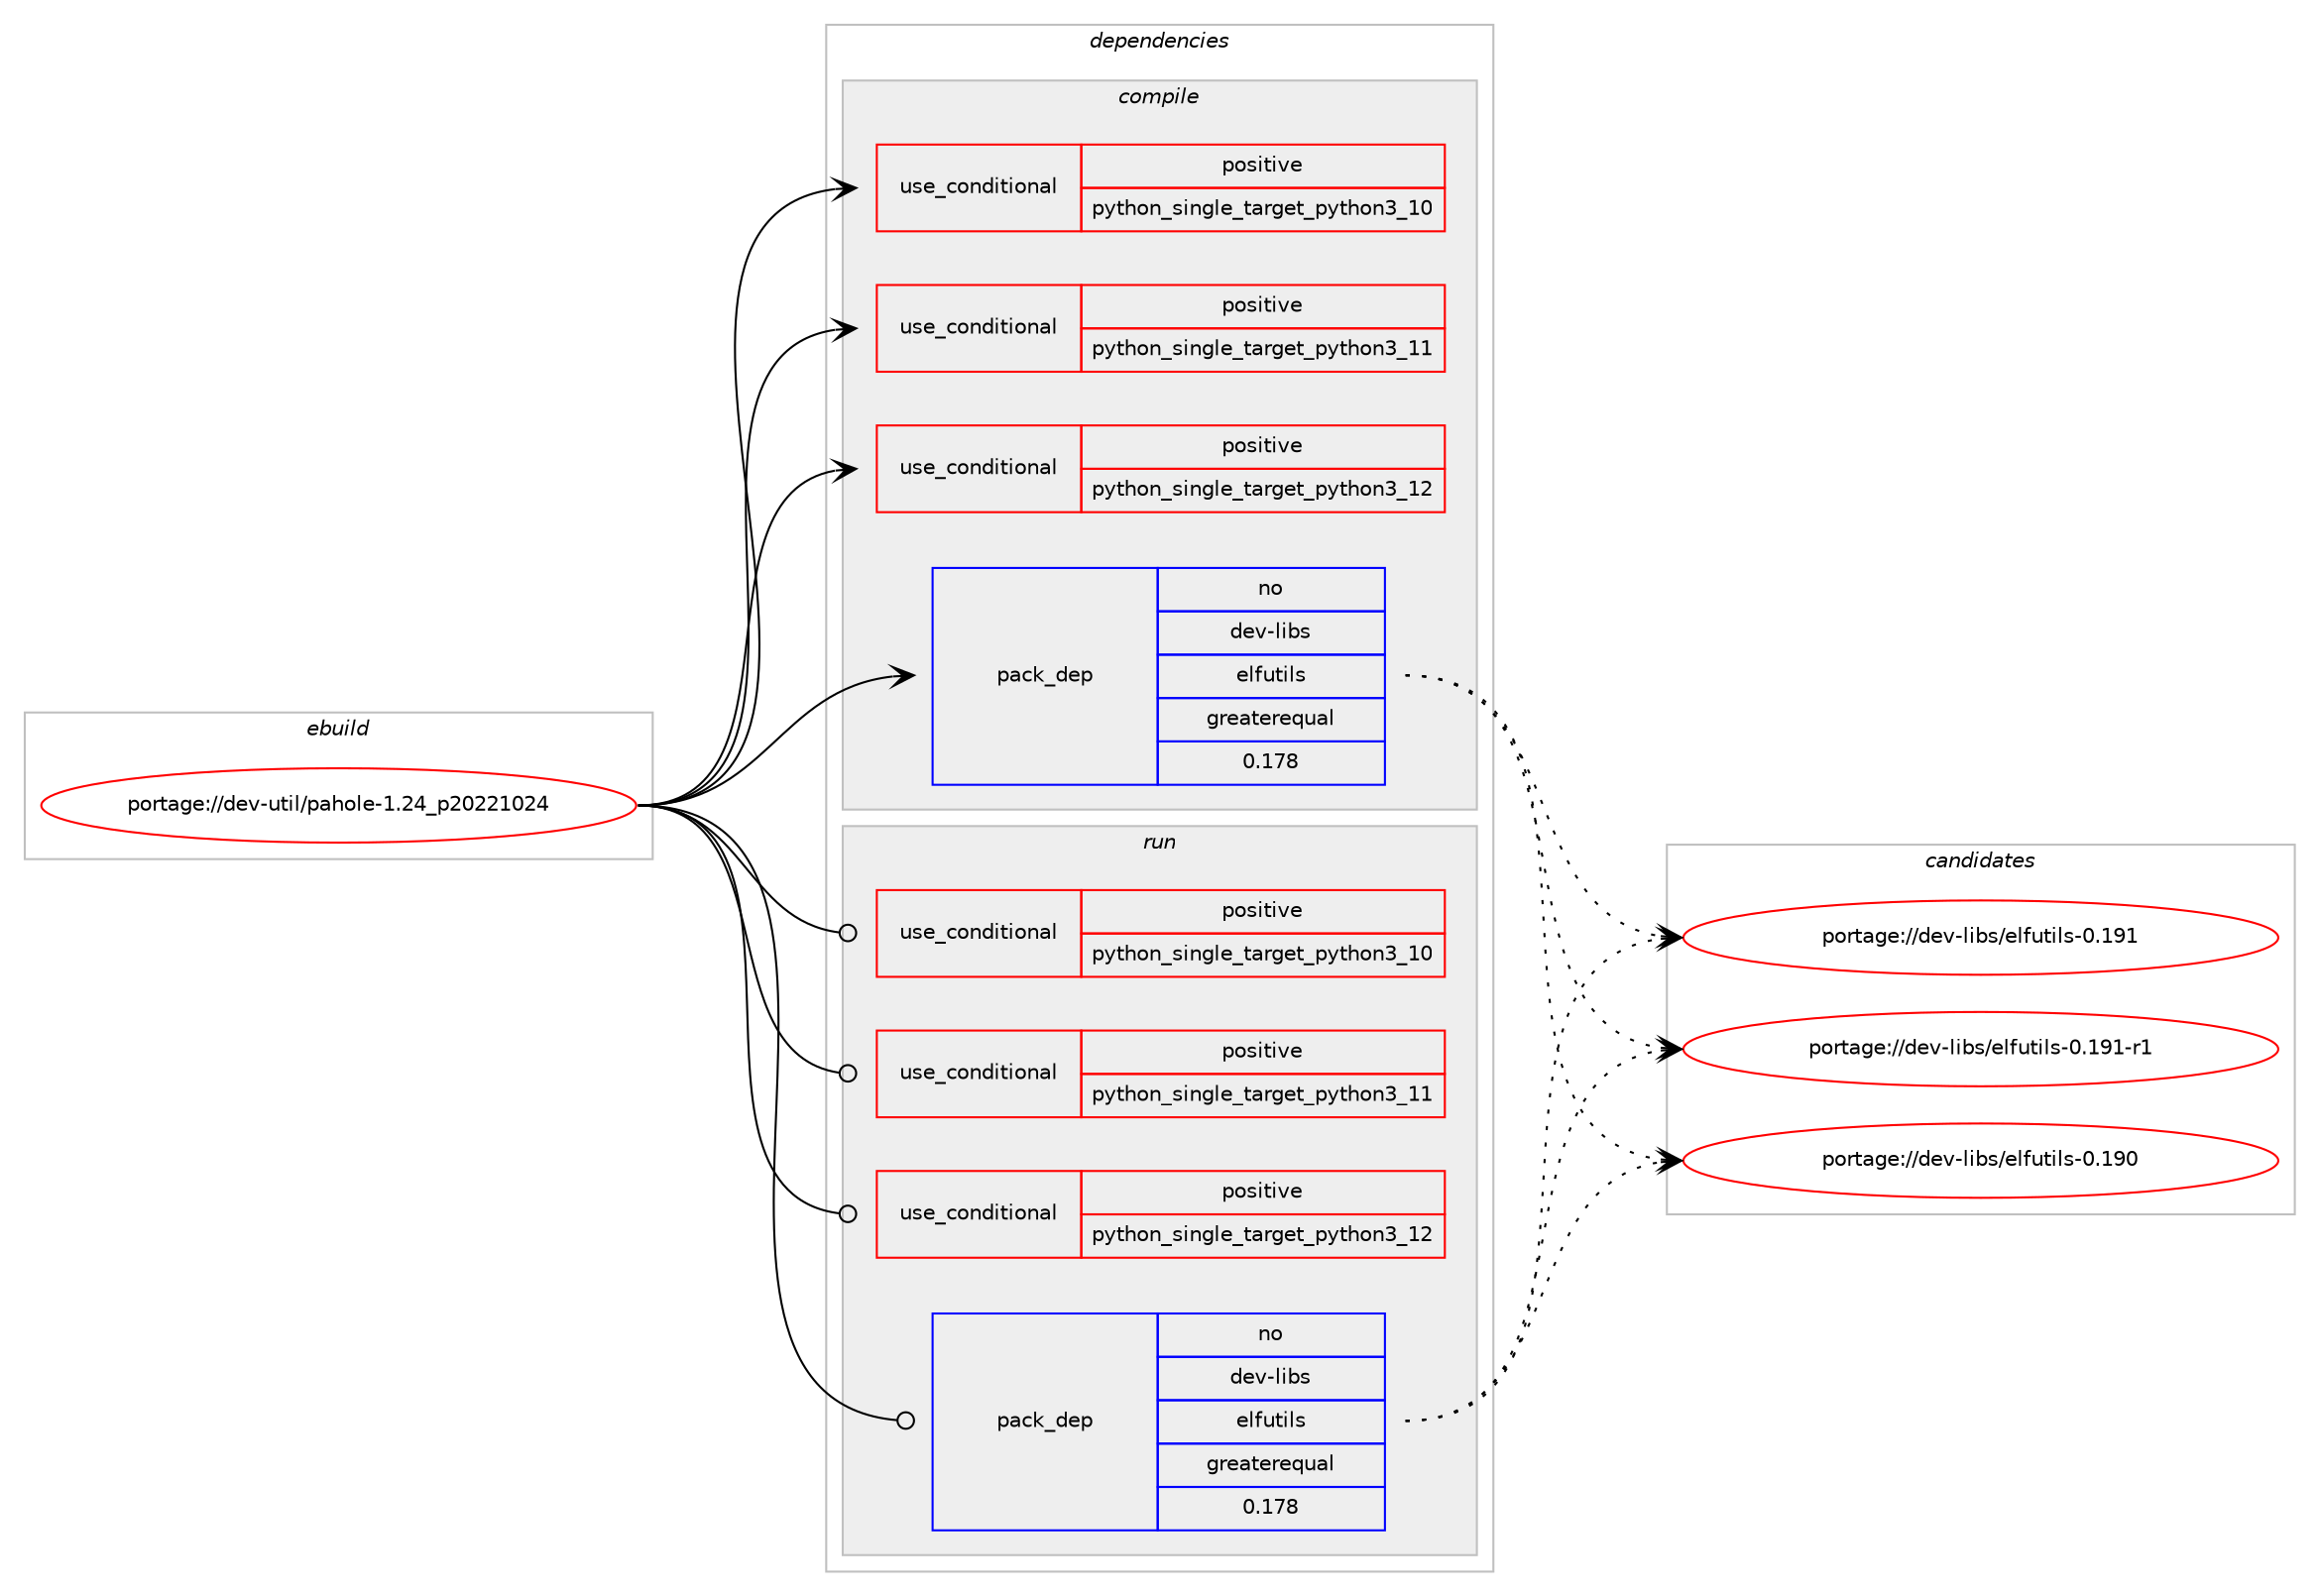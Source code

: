 digraph prolog {

# *************
# Graph options
# *************

newrank=true;
concentrate=true;
compound=true;
graph [rankdir=LR,fontname=Helvetica,fontsize=10,ranksep=1.5];#, ranksep=2.5, nodesep=0.2];
edge  [arrowhead=vee];
node  [fontname=Helvetica,fontsize=10];

# **********
# The ebuild
# **********

subgraph cluster_leftcol {
color=gray;
rank=same;
label=<<i>ebuild</i>>;
id [label="portage://dev-util/pahole-1.24_p20221024", color=red, width=4, href="../dev-util/pahole-1.24_p20221024.svg"];
}

# ****************
# The dependencies
# ****************

subgraph cluster_midcol {
color=gray;
label=<<i>dependencies</i>>;
subgraph cluster_compile {
fillcolor="#eeeeee";
style=filled;
label=<<i>compile</i>>;
subgraph cond59828 {
dependency111335 [label=<<TABLE BORDER="0" CELLBORDER="1" CELLSPACING="0" CELLPADDING="4"><TR><TD ROWSPAN="3" CELLPADDING="10">use_conditional</TD></TR><TR><TD>positive</TD></TR><TR><TD>python_single_target_python3_10</TD></TR></TABLE>>, shape=none, color=red];
# *** BEGIN UNKNOWN DEPENDENCY TYPE (TODO) ***
# dependency111335 -> package_dependency(portage://dev-util/pahole-1.24_p20221024,install,no,dev-lang,python,none,[,,],[slot(3.10)],[])
# *** END UNKNOWN DEPENDENCY TYPE (TODO) ***

}
id:e -> dependency111335:w [weight=20,style="solid",arrowhead="vee"];
subgraph cond59829 {
dependency111336 [label=<<TABLE BORDER="0" CELLBORDER="1" CELLSPACING="0" CELLPADDING="4"><TR><TD ROWSPAN="3" CELLPADDING="10">use_conditional</TD></TR><TR><TD>positive</TD></TR><TR><TD>python_single_target_python3_11</TD></TR></TABLE>>, shape=none, color=red];
# *** BEGIN UNKNOWN DEPENDENCY TYPE (TODO) ***
# dependency111336 -> package_dependency(portage://dev-util/pahole-1.24_p20221024,install,no,dev-lang,python,none,[,,],[slot(3.11)],[])
# *** END UNKNOWN DEPENDENCY TYPE (TODO) ***

}
id:e -> dependency111336:w [weight=20,style="solid",arrowhead="vee"];
subgraph cond59830 {
dependency111337 [label=<<TABLE BORDER="0" CELLBORDER="1" CELLSPACING="0" CELLPADDING="4"><TR><TD ROWSPAN="3" CELLPADDING="10">use_conditional</TD></TR><TR><TD>positive</TD></TR><TR><TD>python_single_target_python3_12</TD></TR></TABLE>>, shape=none, color=red];
# *** BEGIN UNKNOWN DEPENDENCY TYPE (TODO) ***
# dependency111337 -> package_dependency(portage://dev-util/pahole-1.24_p20221024,install,no,dev-lang,python,none,[,,],[slot(3.12)],[])
# *** END UNKNOWN DEPENDENCY TYPE (TODO) ***

}
id:e -> dependency111337:w [weight=20,style="solid",arrowhead="vee"];
subgraph pack50086 {
dependency111338 [label=<<TABLE BORDER="0" CELLBORDER="1" CELLSPACING="0" CELLPADDING="4" WIDTH="220"><TR><TD ROWSPAN="6" CELLPADDING="30">pack_dep</TD></TR><TR><TD WIDTH="110">no</TD></TR><TR><TD>dev-libs</TD></TR><TR><TD>elfutils</TD></TR><TR><TD>greaterequal</TD></TR><TR><TD>0.178</TD></TR></TABLE>>, shape=none, color=blue];
}
id:e -> dependency111338:w [weight=20,style="solid",arrowhead="vee"];
# *** BEGIN UNKNOWN DEPENDENCY TYPE (TODO) ***
# id -> package_dependency(portage://dev-util/pahole-1.24_p20221024,install,no,sys-libs,zlib,none,[,,],[],[])
# *** END UNKNOWN DEPENDENCY TYPE (TODO) ***

}
subgraph cluster_compileandrun {
fillcolor="#eeeeee";
style=filled;
label=<<i>compile and run</i>>;
}
subgraph cluster_run {
fillcolor="#eeeeee";
style=filled;
label=<<i>run</i>>;
subgraph cond59831 {
dependency111339 [label=<<TABLE BORDER="0" CELLBORDER="1" CELLSPACING="0" CELLPADDING="4"><TR><TD ROWSPAN="3" CELLPADDING="10">use_conditional</TD></TR><TR><TD>positive</TD></TR><TR><TD>python_single_target_python3_10</TD></TR></TABLE>>, shape=none, color=red];
# *** BEGIN UNKNOWN DEPENDENCY TYPE (TODO) ***
# dependency111339 -> package_dependency(portage://dev-util/pahole-1.24_p20221024,run,no,dev-lang,python,none,[,,],[slot(3.10)],[])
# *** END UNKNOWN DEPENDENCY TYPE (TODO) ***

}
id:e -> dependency111339:w [weight=20,style="solid",arrowhead="odot"];
subgraph cond59832 {
dependency111340 [label=<<TABLE BORDER="0" CELLBORDER="1" CELLSPACING="0" CELLPADDING="4"><TR><TD ROWSPAN="3" CELLPADDING="10">use_conditional</TD></TR><TR><TD>positive</TD></TR><TR><TD>python_single_target_python3_11</TD></TR></TABLE>>, shape=none, color=red];
# *** BEGIN UNKNOWN DEPENDENCY TYPE (TODO) ***
# dependency111340 -> package_dependency(portage://dev-util/pahole-1.24_p20221024,run,no,dev-lang,python,none,[,,],[slot(3.11)],[])
# *** END UNKNOWN DEPENDENCY TYPE (TODO) ***

}
id:e -> dependency111340:w [weight=20,style="solid",arrowhead="odot"];
subgraph cond59833 {
dependency111341 [label=<<TABLE BORDER="0" CELLBORDER="1" CELLSPACING="0" CELLPADDING="4"><TR><TD ROWSPAN="3" CELLPADDING="10">use_conditional</TD></TR><TR><TD>positive</TD></TR><TR><TD>python_single_target_python3_12</TD></TR></TABLE>>, shape=none, color=red];
# *** BEGIN UNKNOWN DEPENDENCY TYPE (TODO) ***
# dependency111341 -> package_dependency(portage://dev-util/pahole-1.24_p20221024,run,no,dev-lang,python,none,[,,],[slot(3.12)],[])
# *** END UNKNOWN DEPENDENCY TYPE (TODO) ***

}
id:e -> dependency111341:w [weight=20,style="solid",arrowhead="odot"];
subgraph pack50087 {
dependency111342 [label=<<TABLE BORDER="0" CELLBORDER="1" CELLSPACING="0" CELLPADDING="4" WIDTH="220"><TR><TD ROWSPAN="6" CELLPADDING="30">pack_dep</TD></TR><TR><TD WIDTH="110">no</TD></TR><TR><TD>dev-libs</TD></TR><TR><TD>elfutils</TD></TR><TR><TD>greaterequal</TD></TR><TR><TD>0.178</TD></TR></TABLE>>, shape=none, color=blue];
}
id:e -> dependency111342:w [weight=20,style="solid",arrowhead="odot"];
# *** BEGIN UNKNOWN DEPENDENCY TYPE (TODO) ***
# id -> package_dependency(portage://dev-util/pahole-1.24_p20221024,run,no,sys-libs,zlib,none,[,,],[],[])
# *** END UNKNOWN DEPENDENCY TYPE (TODO) ***

}
}

# **************
# The candidates
# **************

subgraph cluster_choices {
rank=same;
color=gray;
label=<<i>candidates</i>>;

subgraph choice50086 {
color=black;
nodesep=1;
choice100101118451081059811547101108102117116105108115454846495748 [label="portage://dev-libs/elfutils-0.190", color=red, width=4,href="../dev-libs/elfutils-0.190.svg"];
choice100101118451081059811547101108102117116105108115454846495749 [label="portage://dev-libs/elfutils-0.191", color=red, width=4,href="../dev-libs/elfutils-0.191.svg"];
choice1001011184510810598115471011081021171161051081154548464957494511449 [label="portage://dev-libs/elfutils-0.191-r1", color=red, width=4,href="../dev-libs/elfutils-0.191-r1.svg"];
dependency111338:e -> choice100101118451081059811547101108102117116105108115454846495748:w [style=dotted,weight="100"];
dependency111338:e -> choice100101118451081059811547101108102117116105108115454846495749:w [style=dotted,weight="100"];
dependency111338:e -> choice1001011184510810598115471011081021171161051081154548464957494511449:w [style=dotted,weight="100"];
}
subgraph choice50087 {
color=black;
nodesep=1;
choice100101118451081059811547101108102117116105108115454846495748 [label="portage://dev-libs/elfutils-0.190", color=red, width=4,href="../dev-libs/elfutils-0.190.svg"];
choice100101118451081059811547101108102117116105108115454846495749 [label="portage://dev-libs/elfutils-0.191", color=red, width=4,href="../dev-libs/elfutils-0.191.svg"];
choice1001011184510810598115471011081021171161051081154548464957494511449 [label="portage://dev-libs/elfutils-0.191-r1", color=red, width=4,href="../dev-libs/elfutils-0.191-r1.svg"];
dependency111342:e -> choice100101118451081059811547101108102117116105108115454846495748:w [style=dotted,weight="100"];
dependency111342:e -> choice100101118451081059811547101108102117116105108115454846495749:w [style=dotted,weight="100"];
dependency111342:e -> choice1001011184510810598115471011081021171161051081154548464957494511449:w [style=dotted,weight="100"];
}
}

}
